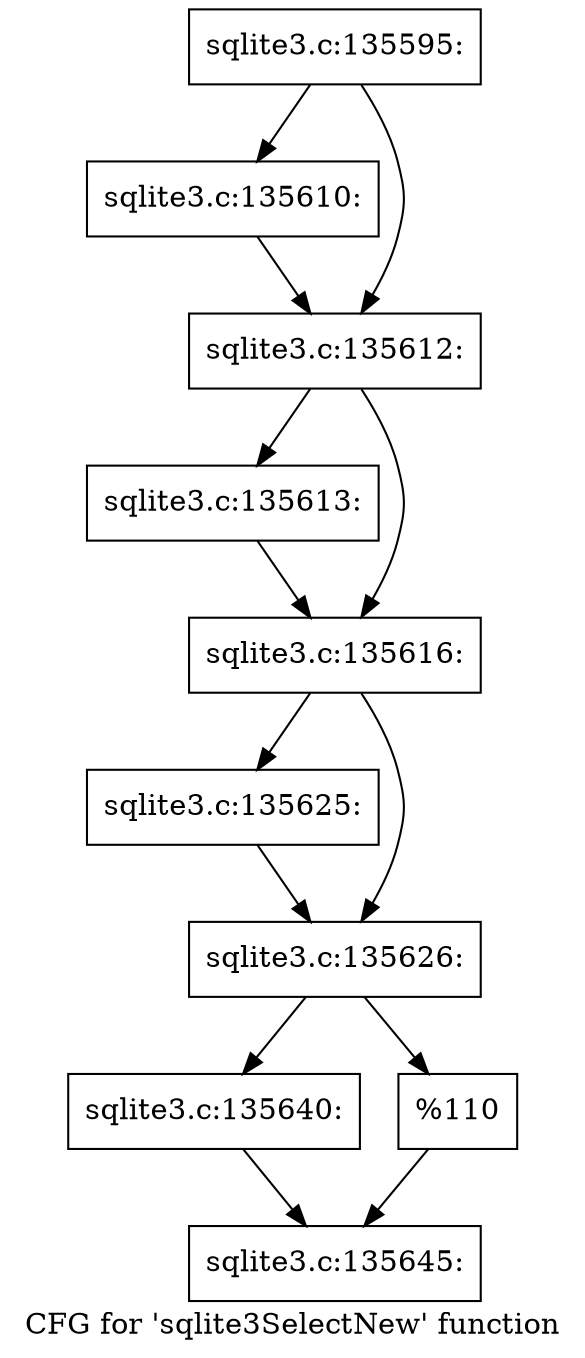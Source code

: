 digraph "CFG for 'sqlite3SelectNew' function" {
	label="CFG for 'sqlite3SelectNew' function";

	Node0x55c0f9c90060 [shape=record,label="{sqlite3.c:135595:}"];
	Node0x55c0f9c90060 -> Node0x55c0f9c9cb50;
	Node0x55c0f9c90060 -> Node0x55c0f9c9cba0;
	Node0x55c0f9c9cb50 [shape=record,label="{sqlite3.c:135610:}"];
	Node0x55c0f9c9cb50 -> Node0x55c0f9c9cba0;
	Node0x55c0f9c9cba0 [shape=record,label="{sqlite3.c:135612:}"];
	Node0x55c0f9c9cba0 -> Node0x55c0f9c9d1c0;
	Node0x55c0f9c9cba0 -> Node0x55c0f9c9d210;
	Node0x55c0f9c9d1c0 [shape=record,label="{sqlite3.c:135613:}"];
	Node0x55c0f9c9d1c0 -> Node0x55c0f9c9d210;
	Node0x55c0f9c9d210 [shape=record,label="{sqlite3.c:135616:}"];
	Node0x55c0f9c9d210 -> Node0x55c0f9c9f9b0;
	Node0x55c0f9c9d210 -> Node0x55c0f9c9fa00;
	Node0x55c0f9c9f9b0 [shape=record,label="{sqlite3.c:135625:}"];
	Node0x55c0f9c9f9b0 -> Node0x55c0f9c9fa00;
	Node0x55c0f9c9fa00 [shape=record,label="{sqlite3.c:135626:}"];
	Node0x55c0f9c9fa00 -> Node0x55c0f9ca2070;
	Node0x55c0f9c9fa00 -> Node0x55c0f9ca2110;
	Node0x55c0f9ca2070 [shape=record,label="{sqlite3.c:135640:}"];
	Node0x55c0f9ca2070 -> Node0x55c0f9ca20c0;
	Node0x55c0f9ca2110 [shape=record,label="{%110}"];
	Node0x55c0f9ca2110 -> Node0x55c0f9ca20c0;
	Node0x55c0f9ca20c0 [shape=record,label="{sqlite3.c:135645:}"];
}
